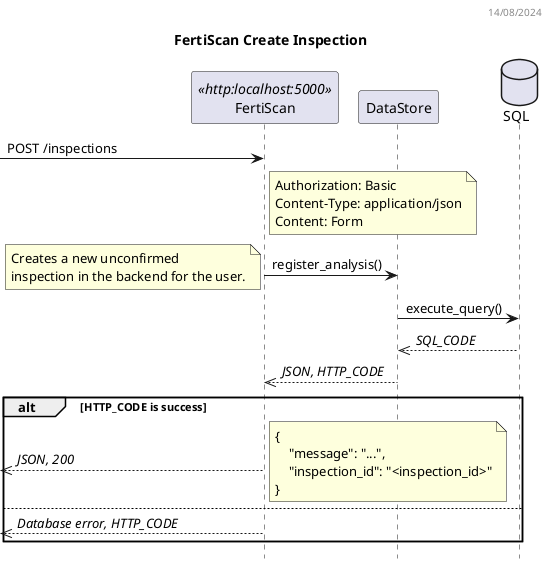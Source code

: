 @startuml FertiScan Sequence Diagram
header 14/08/2024

title FertiScan Create Inspection
hide empty members
hide footbox

participant FertiScan as BE <<http:localhost:5000>>
participant DataStore as DS
database SQL as DB

-> BE: POST /inspections
note right BE
  Authorization: Basic
  Content-Type: application/json
  Content: Form
end note
BE -> DS: register_analysis()
note left
    Creates a new unconfirmed
    inspection in the backend for the user.
end note
DS -> DB: execute_query()
DS <<-- DB: //SQL_CODE//
BE <<-- DS: //JSON, HTTP_CODE//
alt HTTP_CODE is success
  <<-- BE: //JSON, 200//
  note right
    {
        "message": "...",
        "inspection_id": "<inspection_id>"
    }
  end note
else
  <<-- BE: //Database error, HTTP_CODE//
end

@enduml
